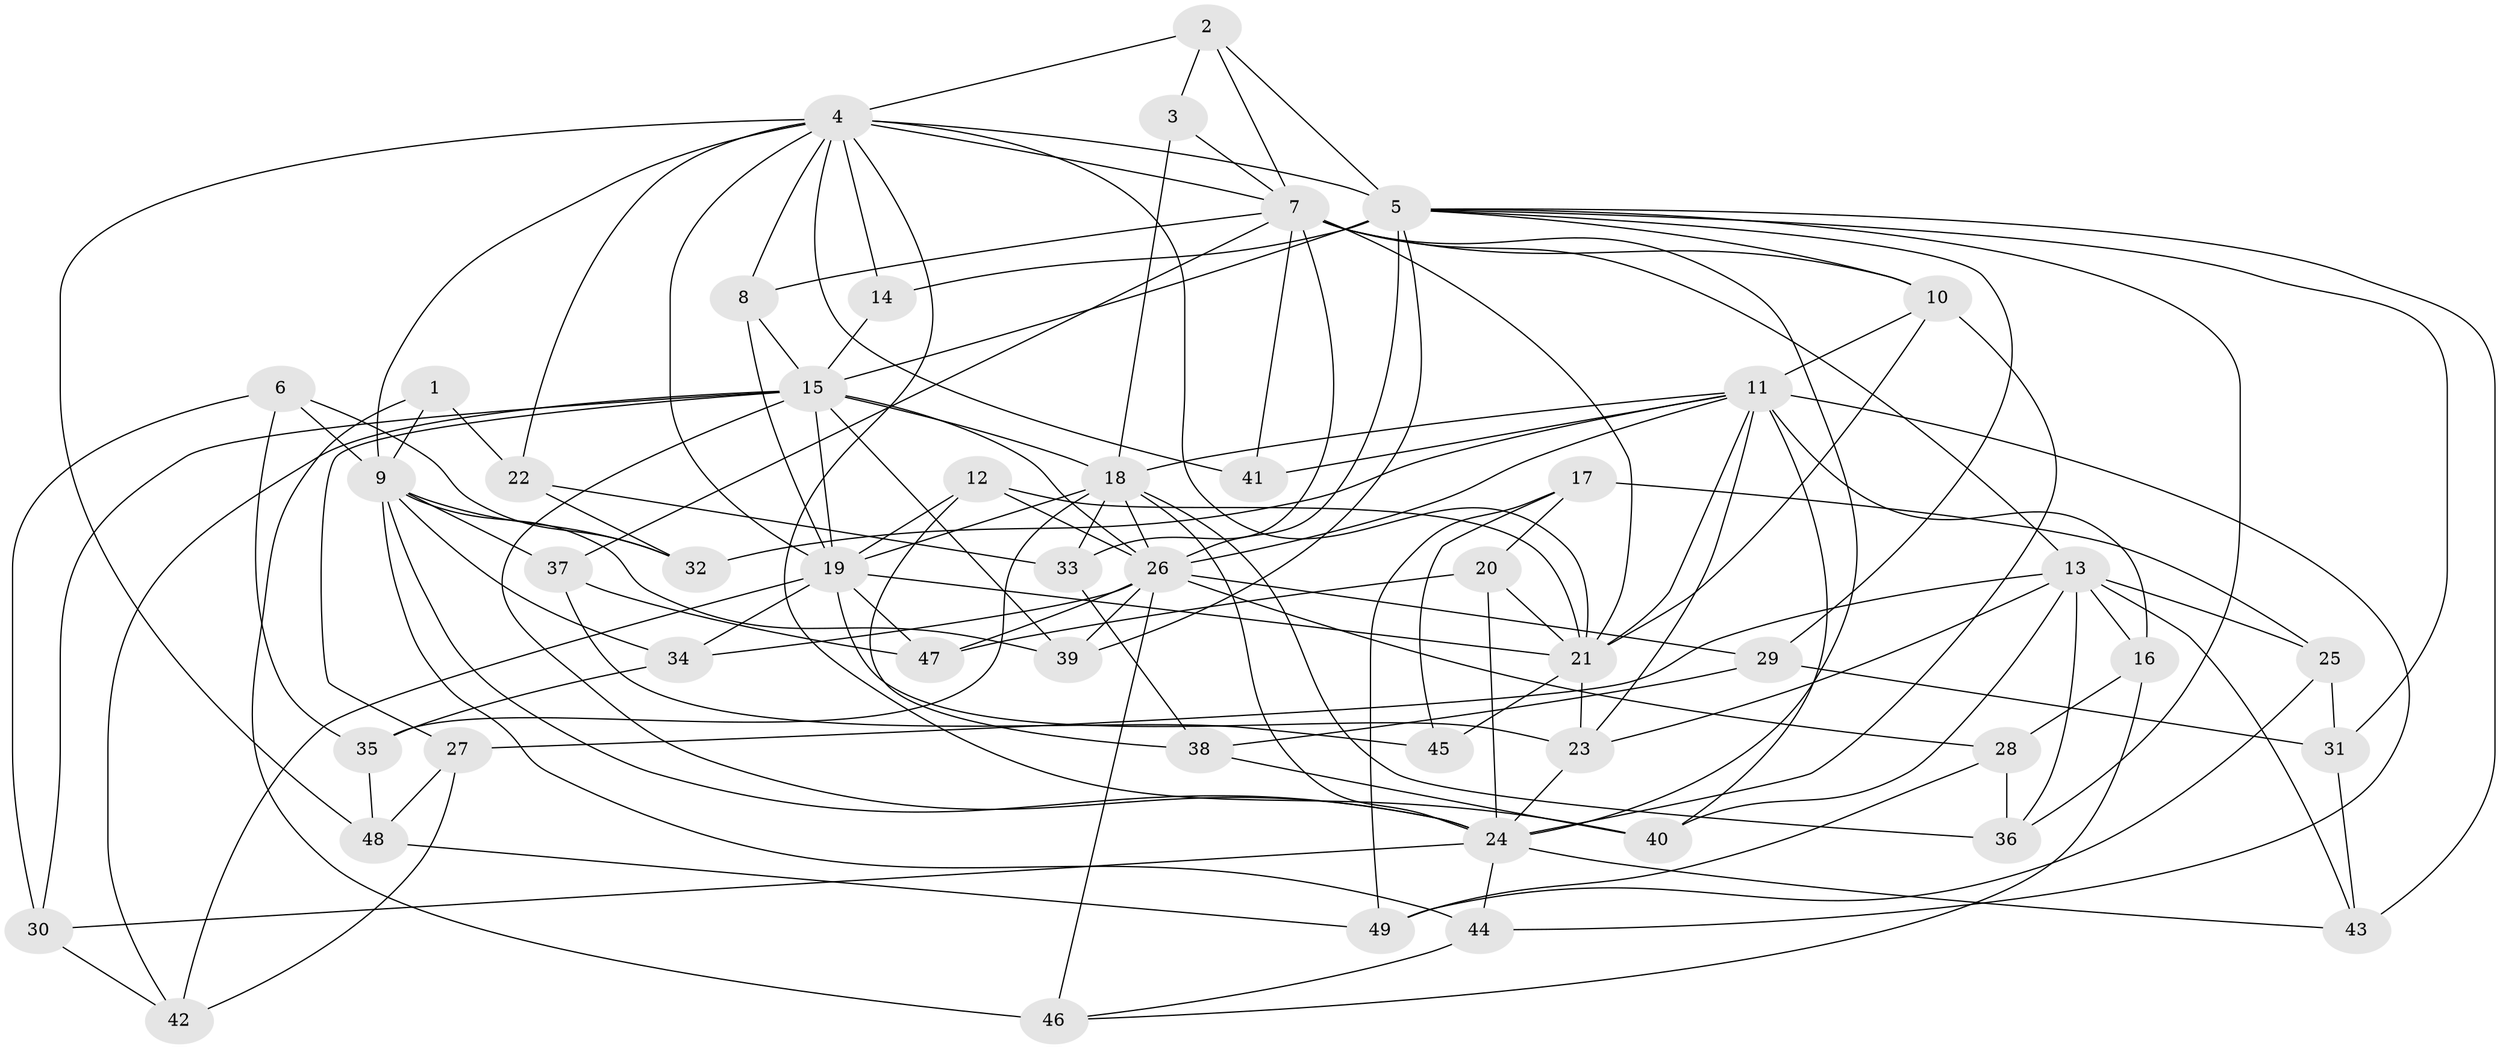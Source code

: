 // original degree distribution, {4: 1.0}
// Generated by graph-tools (version 1.1) at 2025/38/03/09/25 02:38:05]
// undirected, 49 vertices, 133 edges
graph export_dot {
graph [start="1"]
  node [color=gray90,style=filled];
  1;
  2;
  3;
  4;
  5;
  6;
  7;
  8;
  9;
  10;
  11;
  12;
  13;
  14;
  15;
  16;
  17;
  18;
  19;
  20;
  21;
  22;
  23;
  24;
  25;
  26;
  27;
  28;
  29;
  30;
  31;
  32;
  33;
  34;
  35;
  36;
  37;
  38;
  39;
  40;
  41;
  42;
  43;
  44;
  45;
  46;
  47;
  48;
  49;
  1 -- 9 [weight=2.0];
  1 -- 22 [weight=1.0];
  1 -- 46 [weight=1.0];
  2 -- 3 [weight=1.0];
  2 -- 4 [weight=1.0];
  2 -- 5 [weight=1.0];
  2 -- 7 [weight=1.0];
  3 -- 7 [weight=1.0];
  3 -- 18 [weight=2.0];
  4 -- 5 [weight=1.0];
  4 -- 7 [weight=1.0];
  4 -- 8 [weight=1.0];
  4 -- 9 [weight=1.0];
  4 -- 14 [weight=1.0];
  4 -- 19 [weight=1.0];
  4 -- 21 [weight=1.0];
  4 -- 22 [weight=1.0];
  4 -- 40 [weight=1.0];
  4 -- 41 [weight=1.0];
  4 -- 48 [weight=1.0];
  5 -- 10 [weight=1.0];
  5 -- 14 [weight=2.0];
  5 -- 15 [weight=1.0];
  5 -- 26 [weight=1.0];
  5 -- 29 [weight=1.0];
  5 -- 31 [weight=1.0];
  5 -- 36 [weight=1.0];
  5 -- 39 [weight=1.0];
  5 -- 43 [weight=1.0];
  6 -- 9 [weight=1.0];
  6 -- 30 [weight=1.0];
  6 -- 32 [weight=1.0];
  6 -- 35 [weight=1.0];
  7 -- 8 [weight=1.0];
  7 -- 10 [weight=1.0];
  7 -- 13 [weight=1.0];
  7 -- 21 [weight=2.0];
  7 -- 24 [weight=1.0];
  7 -- 33 [weight=1.0];
  7 -- 37 [weight=1.0];
  7 -- 41 [weight=1.0];
  8 -- 15 [weight=1.0];
  8 -- 19 [weight=1.0];
  9 -- 24 [weight=1.0];
  9 -- 32 [weight=1.0];
  9 -- 34 [weight=1.0];
  9 -- 37 [weight=1.0];
  9 -- 39 [weight=1.0];
  9 -- 44 [weight=1.0];
  10 -- 11 [weight=1.0];
  10 -- 21 [weight=2.0];
  10 -- 24 [weight=1.0];
  11 -- 16 [weight=1.0];
  11 -- 18 [weight=1.0];
  11 -- 21 [weight=1.0];
  11 -- 23 [weight=1.0];
  11 -- 26 [weight=2.0];
  11 -- 32 [weight=1.0];
  11 -- 40 [weight=1.0];
  11 -- 41 [weight=2.0];
  11 -- 44 [weight=1.0];
  12 -- 19 [weight=1.0];
  12 -- 21 [weight=1.0];
  12 -- 26 [weight=1.0];
  12 -- 38 [weight=1.0];
  13 -- 16 [weight=1.0];
  13 -- 23 [weight=1.0];
  13 -- 25 [weight=1.0];
  13 -- 27 [weight=1.0];
  13 -- 36 [weight=1.0];
  13 -- 40 [weight=1.0];
  13 -- 43 [weight=1.0];
  14 -- 15 [weight=1.0];
  15 -- 18 [weight=1.0];
  15 -- 19 [weight=1.0];
  15 -- 24 [weight=2.0];
  15 -- 26 [weight=1.0];
  15 -- 27 [weight=1.0];
  15 -- 30 [weight=1.0];
  15 -- 39 [weight=1.0];
  15 -- 42 [weight=1.0];
  16 -- 28 [weight=1.0];
  16 -- 46 [weight=1.0];
  17 -- 20 [weight=1.0];
  17 -- 25 [weight=1.0];
  17 -- 45 [weight=1.0];
  17 -- 49 [weight=1.0];
  18 -- 19 [weight=1.0];
  18 -- 24 [weight=1.0];
  18 -- 26 [weight=1.0];
  18 -- 33 [weight=1.0];
  18 -- 35 [weight=1.0];
  18 -- 36 [weight=1.0];
  19 -- 21 [weight=1.0];
  19 -- 23 [weight=1.0];
  19 -- 34 [weight=1.0];
  19 -- 42 [weight=1.0];
  19 -- 47 [weight=1.0];
  20 -- 21 [weight=1.0];
  20 -- 24 [weight=1.0];
  20 -- 47 [weight=1.0];
  21 -- 23 [weight=1.0];
  21 -- 45 [weight=2.0];
  22 -- 32 [weight=1.0];
  22 -- 33 [weight=1.0];
  23 -- 24 [weight=2.0];
  24 -- 30 [weight=1.0];
  24 -- 43 [weight=1.0];
  24 -- 44 [weight=1.0];
  25 -- 31 [weight=1.0];
  25 -- 49 [weight=1.0];
  26 -- 28 [weight=1.0];
  26 -- 29 [weight=1.0];
  26 -- 34 [weight=1.0];
  26 -- 39 [weight=1.0];
  26 -- 46 [weight=1.0];
  26 -- 47 [weight=1.0];
  27 -- 42 [weight=1.0];
  27 -- 48 [weight=1.0];
  28 -- 36 [weight=1.0];
  28 -- 49 [weight=1.0];
  29 -- 31 [weight=1.0];
  29 -- 38 [weight=1.0];
  30 -- 42 [weight=1.0];
  31 -- 43 [weight=1.0];
  33 -- 38 [weight=1.0];
  34 -- 35 [weight=1.0];
  35 -- 48 [weight=1.0];
  37 -- 45 [weight=1.0];
  37 -- 47 [weight=1.0];
  38 -- 40 [weight=1.0];
  44 -- 46 [weight=1.0];
  48 -- 49 [weight=1.0];
}
